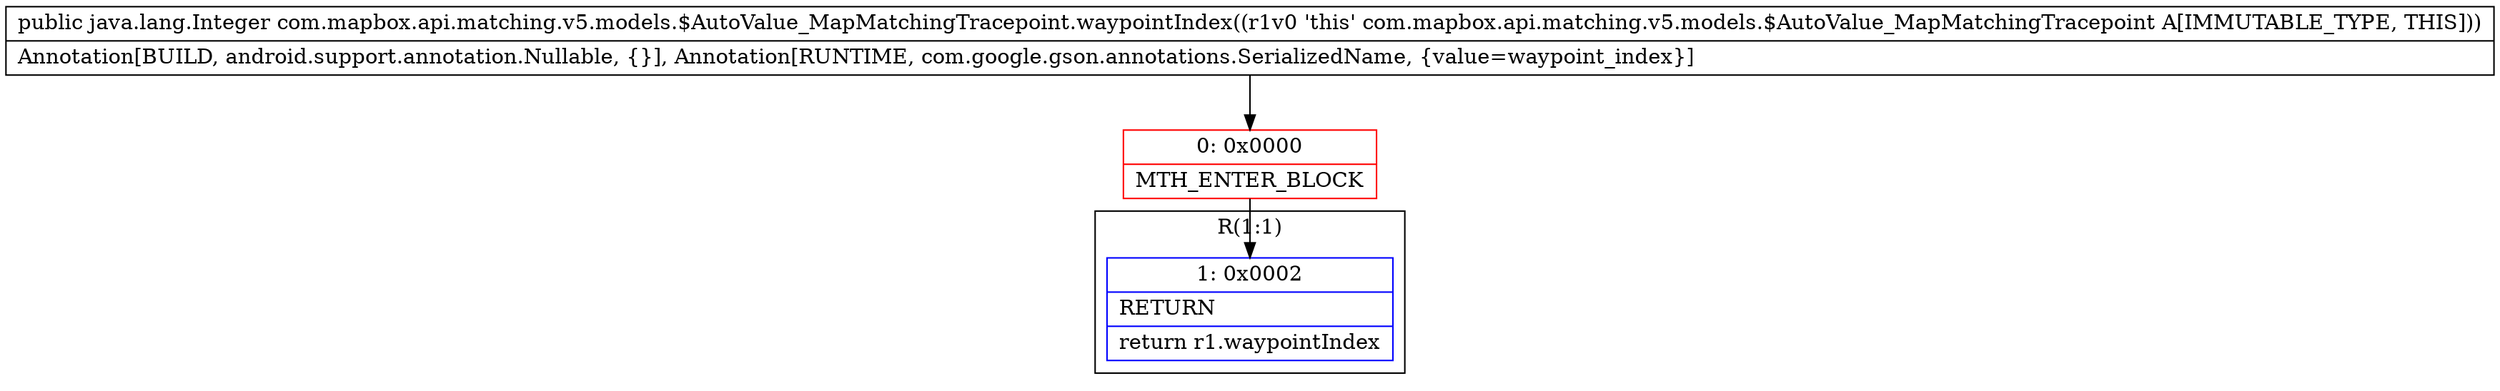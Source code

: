 digraph "CFG forcom.mapbox.api.matching.v5.models.$AutoValue_MapMatchingTracepoint.waypointIndex()Ljava\/lang\/Integer;" {
subgraph cluster_Region_915284734 {
label = "R(1:1)";
node [shape=record,color=blue];
Node_1 [shape=record,label="{1\:\ 0x0002|RETURN\l|return r1.waypointIndex\l}"];
}
Node_0 [shape=record,color=red,label="{0\:\ 0x0000|MTH_ENTER_BLOCK\l}"];
MethodNode[shape=record,label="{public java.lang.Integer com.mapbox.api.matching.v5.models.$AutoValue_MapMatchingTracepoint.waypointIndex((r1v0 'this' com.mapbox.api.matching.v5.models.$AutoValue_MapMatchingTracepoint A[IMMUTABLE_TYPE, THIS]))  | Annotation[BUILD, android.support.annotation.Nullable, \{\}], Annotation[RUNTIME, com.google.gson.annotations.SerializedName, \{value=waypoint_index\}]\l}"];
MethodNode -> Node_0;
Node_0 -> Node_1;
}

